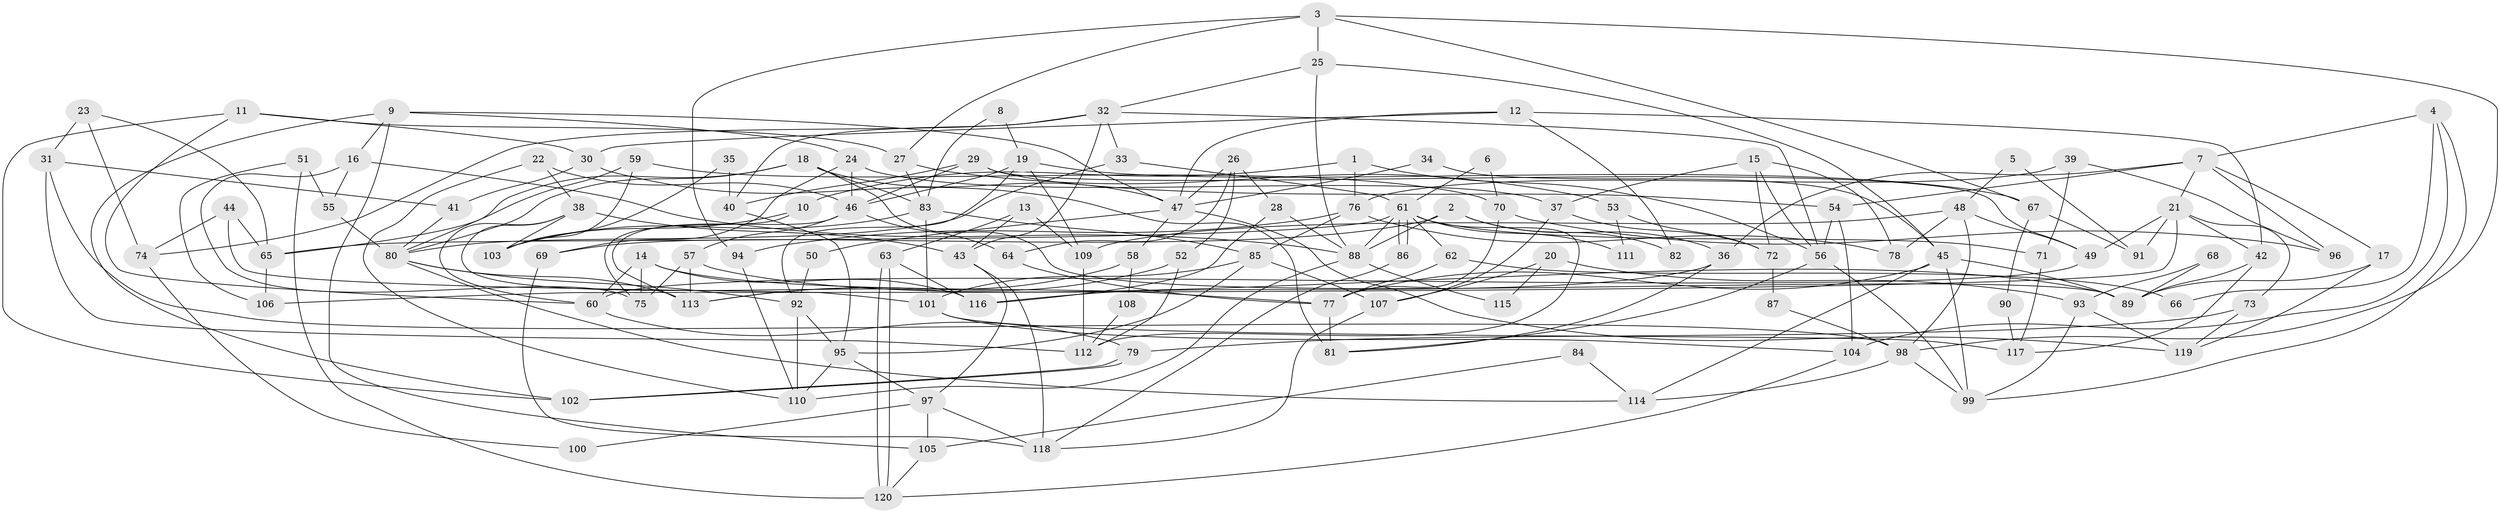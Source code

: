// Generated by graph-tools (version 1.1) at 2025/11/02/27/25 16:11:16]
// undirected, 120 vertices, 240 edges
graph export_dot {
graph [start="1"]
  node [color=gray90,style=filled];
  1;
  2;
  3;
  4;
  5;
  6;
  7;
  8;
  9;
  10;
  11;
  12;
  13;
  14;
  15;
  16;
  17;
  18;
  19;
  20;
  21;
  22;
  23;
  24;
  25;
  26;
  27;
  28;
  29;
  30;
  31;
  32;
  33;
  34;
  35;
  36;
  37;
  38;
  39;
  40;
  41;
  42;
  43;
  44;
  45;
  46;
  47;
  48;
  49;
  50;
  51;
  52;
  53;
  54;
  55;
  56;
  57;
  58;
  59;
  60;
  61;
  62;
  63;
  64;
  65;
  66;
  67;
  68;
  69;
  70;
  71;
  72;
  73;
  74;
  75;
  76;
  77;
  78;
  79;
  80;
  81;
  82;
  83;
  84;
  85;
  86;
  87;
  88;
  89;
  90;
  91;
  92;
  93;
  94;
  95;
  96;
  97;
  98;
  99;
  100;
  101;
  102;
  103;
  104;
  105;
  106;
  107;
  108;
  109;
  110;
  111;
  112;
  113;
  114;
  115;
  116;
  117;
  118;
  119;
  120;
  1 -- 56;
  1 -- 76;
  1 -- 10;
  2 -- 88;
  2 -- 36;
  2 -- 69;
  2 -- 82;
  3 -- 98;
  3 -- 94;
  3 -- 25;
  3 -- 27;
  3 -- 67;
  4 -- 104;
  4 -- 7;
  4 -- 66;
  4 -- 99;
  5 -- 48;
  5 -- 91;
  6 -- 70;
  6 -- 61;
  7 -- 17;
  7 -- 21;
  7 -- 36;
  7 -- 54;
  7 -- 96;
  8 -- 19;
  8 -- 83;
  9 -- 105;
  9 -- 16;
  9 -- 24;
  9 -- 47;
  9 -- 102;
  10 -- 75;
  10 -- 103;
  11 -- 102;
  11 -- 27;
  11 -- 30;
  11 -- 60;
  12 -- 42;
  12 -- 47;
  12 -- 30;
  12 -- 82;
  13 -- 63;
  13 -- 109;
  13 -- 43;
  14 -- 77;
  14 -- 60;
  14 -- 75;
  14 -- 116;
  15 -- 37;
  15 -- 56;
  15 -- 72;
  15 -- 78;
  16 -- 88;
  16 -- 75;
  16 -- 55;
  17 -- 119;
  17 -- 89;
  18 -- 47;
  18 -- 83;
  18 -- 65;
  18 -- 80;
  18 -- 89;
  19 -- 92;
  19 -- 46;
  19 -- 67;
  19 -- 109;
  20 -- 93;
  20 -- 107;
  20 -- 115;
  21 -- 106;
  21 -- 49;
  21 -- 42;
  21 -- 73;
  21 -- 91;
  22 -- 110;
  22 -- 38;
  22 -- 46;
  23 -- 74;
  23 -- 65;
  23 -- 31;
  24 -- 46;
  24 -- 37;
  24 -- 69;
  25 -- 32;
  25 -- 45;
  25 -- 88;
  26 -- 64;
  26 -- 28;
  26 -- 47;
  26 -- 52;
  27 -- 83;
  27 -- 53;
  28 -- 88;
  28 -- 116;
  29 -- 46;
  29 -- 49;
  29 -- 40;
  29 -- 54;
  30 -- 41;
  30 -- 81;
  31 -- 41;
  31 -- 98;
  31 -- 112;
  32 -- 43;
  32 -- 56;
  32 -- 33;
  32 -- 40;
  32 -- 74;
  33 -- 80;
  33 -- 61;
  34 -- 47;
  34 -- 45;
  35 -- 40;
  35 -- 103;
  36 -- 81;
  36 -- 116;
  37 -- 107;
  37 -- 72;
  38 -- 116;
  38 -- 43;
  38 -- 60;
  38 -- 103;
  39 -- 96;
  39 -- 76;
  39 -- 71;
  40 -- 95;
  41 -- 80;
  42 -- 89;
  42 -- 117;
  43 -- 118;
  43 -- 97;
  44 -- 65;
  44 -- 101;
  44 -- 74;
  45 -- 114;
  45 -- 77;
  45 -- 89;
  45 -- 99;
  46 -- 57;
  46 -- 64;
  46 -- 113;
  47 -- 50;
  47 -- 58;
  47 -- 119;
  48 -- 109;
  48 -- 98;
  48 -- 49;
  48 -- 78;
  49 -- 60;
  50 -- 92;
  51 -- 120;
  51 -- 55;
  51 -- 106;
  52 -- 112;
  52 -- 113;
  53 -- 72;
  53 -- 111;
  54 -- 56;
  54 -- 104;
  55 -- 80;
  56 -- 99;
  56 -- 81;
  57 -- 113;
  57 -- 89;
  57 -- 75;
  58 -- 113;
  58 -- 108;
  59 -- 80;
  59 -- 103;
  59 -- 70;
  60 -- 79;
  61 -- 86;
  61 -- 86;
  61 -- 62;
  61 -- 65;
  61 -- 71;
  61 -- 88;
  61 -- 111;
  61 -- 112;
  62 -- 77;
  62 -- 66;
  63 -- 116;
  63 -- 120;
  63 -- 120;
  64 -- 77;
  65 -- 106;
  67 -- 90;
  67 -- 91;
  68 -- 89;
  68 -- 93;
  69 -- 118;
  70 -- 77;
  70 -- 96;
  71 -- 117;
  72 -- 87;
  73 -- 79;
  73 -- 119;
  74 -- 100;
  76 -- 85;
  76 -- 78;
  76 -- 94;
  77 -- 81;
  79 -- 102;
  79 -- 102;
  80 -- 113;
  80 -- 92;
  80 -- 114;
  83 -- 85;
  83 -- 103;
  83 -- 101;
  84 -- 114;
  84 -- 105;
  85 -- 101;
  85 -- 95;
  85 -- 107;
  86 -- 118;
  87 -- 98;
  88 -- 110;
  88 -- 115;
  90 -- 117;
  92 -- 95;
  92 -- 110;
  93 -- 119;
  93 -- 99;
  94 -- 110;
  95 -- 110;
  95 -- 97;
  97 -- 100;
  97 -- 105;
  97 -- 118;
  98 -- 99;
  98 -- 114;
  101 -- 117;
  101 -- 104;
  104 -- 120;
  105 -- 120;
  107 -- 118;
  108 -- 112;
  109 -- 112;
}

